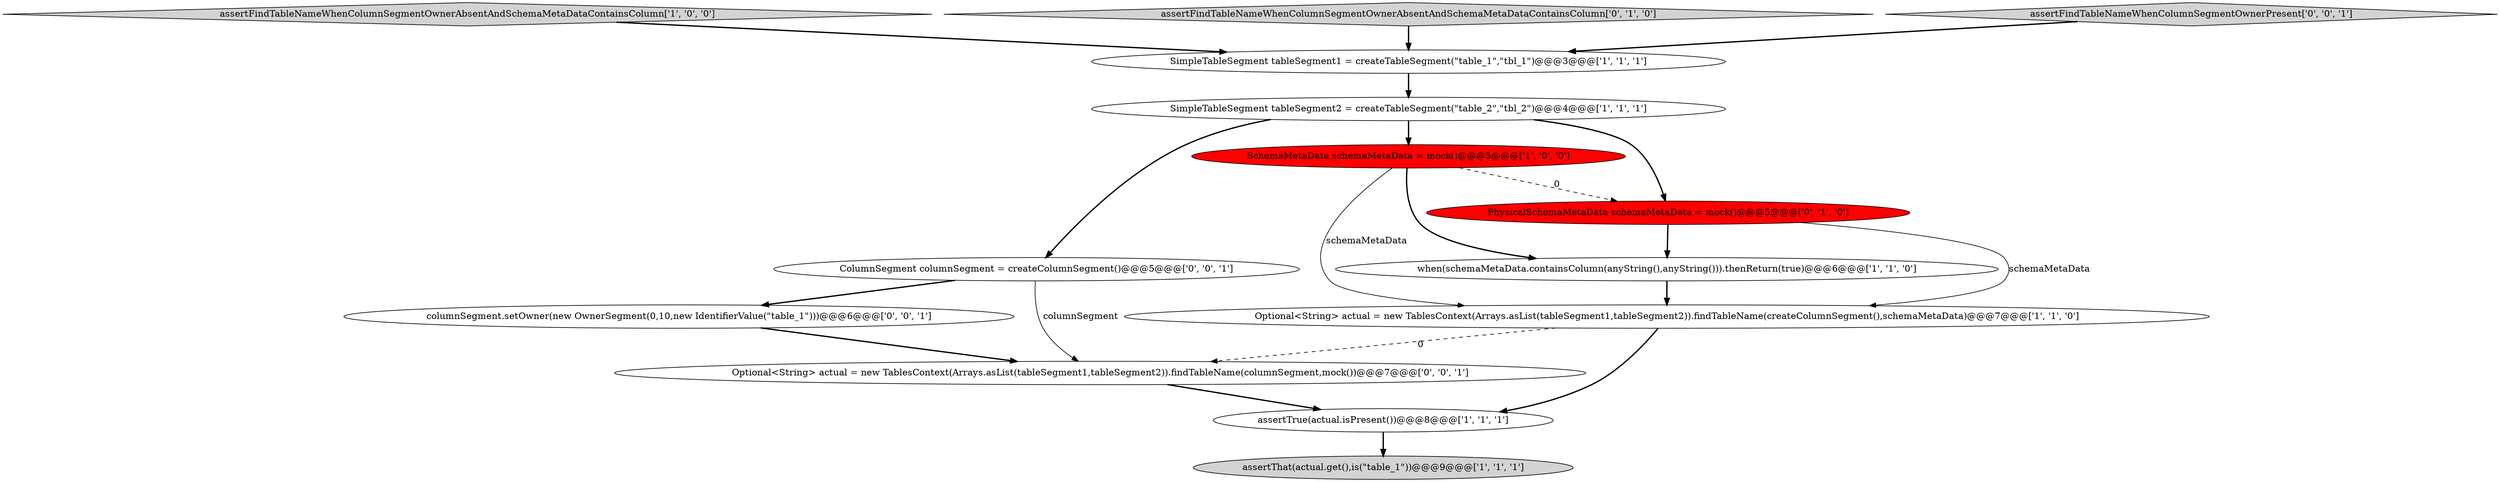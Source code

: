 digraph {
13 [style = filled, label = "Optional<String> actual = new TablesContext(Arrays.asList(tableSegment1,tableSegment2)).findTableName(columnSegment,mock())@@@7@@@['0', '0', '1']", fillcolor = white, shape = ellipse image = "AAA0AAABBB3BBB"];
6 [style = filled, label = "assertThat(actual.get(),is(\"table_1\"))@@@9@@@['1', '1', '1']", fillcolor = lightgray, shape = ellipse image = "AAA0AAABBB1BBB"];
3 [style = filled, label = "assertTrue(actual.isPresent())@@@8@@@['1', '1', '1']", fillcolor = white, shape = ellipse image = "AAA0AAABBB1BBB"];
1 [style = filled, label = "when(schemaMetaData.containsColumn(anyString(),anyString())).thenReturn(true)@@@6@@@['1', '1', '0']", fillcolor = white, shape = ellipse image = "AAA0AAABBB1BBB"];
5 [style = filled, label = "assertFindTableNameWhenColumnSegmentOwnerAbsentAndSchemaMetaDataContainsColumn['1', '0', '0']", fillcolor = lightgray, shape = diamond image = "AAA0AAABBB1BBB"];
7 [style = filled, label = "SchemaMetaData schemaMetaData = mock()@@@5@@@['1', '0', '0']", fillcolor = red, shape = ellipse image = "AAA1AAABBB1BBB"];
8 [style = filled, label = "assertFindTableNameWhenColumnSegmentOwnerAbsentAndSchemaMetaDataContainsColumn['0', '1', '0']", fillcolor = lightgray, shape = diamond image = "AAA0AAABBB2BBB"];
11 [style = filled, label = "columnSegment.setOwner(new OwnerSegment(0,10,new IdentifierValue(\"table_1\")))@@@6@@@['0', '0', '1']", fillcolor = white, shape = ellipse image = "AAA0AAABBB3BBB"];
4 [style = filled, label = "Optional<String> actual = new TablesContext(Arrays.asList(tableSegment1,tableSegment2)).findTableName(createColumnSegment(),schemaMetaData)@@@7@@@['1', '1', '0']", fillcolor = white, shape = ellipse image = "AAA0AAABBB1BBB"];
0 [style = filled, label = "SimpleTableSegment tableSegment1 = createTableSegment(\"table_1\",\"tbl_1\")@@@3@@@['1', '1', '1']", fillcolor = white, shape = ellipse image = "AAA0AAABBB1BBB"];
9 [style = filled, label = "PhysicalSchemaMetaData schemaMetaData = mock()@@@5@@@['0', '1', '0']", fillcolor = red, shape = ellipse image = "AAA1AAABBB2BBB"];
2 [style = filled, label = "SimpleTableSegment tableSegment2 = createTableSegment(\"table_2\",\"tbl_2\")@@@4@@@['1', '1', '1']", fillcolor = white, shape = ellipse image = "AAA0AAABBB1BBB"];
10 [style = filled, label = "assertFindTableNameWhenColumnSegmentOwnerPresent['0', '0', '1']", fillcolor = lightgray, shape = diamond image = "AAA0AAABBB3BBB"];
12 [style = filled, label = "ColumnSegment columnSegment = createColumnSegment()@@@5@@@['0', '0', '1']", fillcolor = white, shape = ellipse image = "AAA0AAABBB3BBB"];
8->0 [style = bold, label=""];
7->4 [style = solid, label="schemaMetaData"];
4->3 [style = bold, label=""];
3->6 [style = bold, label=""];
1->4 [style = bold, label=""];
10->0 [style = bold, label=""];
9->4 [style = solid, label="schemaMetaData"];
7->1 [style = bold, label=""];
2->7 [style = bold, label=""];
2->9 [style = bold, label=""];
9->1 [style = bold, label=""];
5->0 [style = bold, label=""];
11->13 [style = bold, label=""];
13->3 [style = bold, label=""];
4->13 [style = dashed, label="0"];
7->9 [style = dashed, label="0"];
12->13 [style = solid, label="columnSegment"];
2->12 [style = bold, label=""];
0->2 [style = bold, label=""];
12->11 [style = bold, label=""];
}
